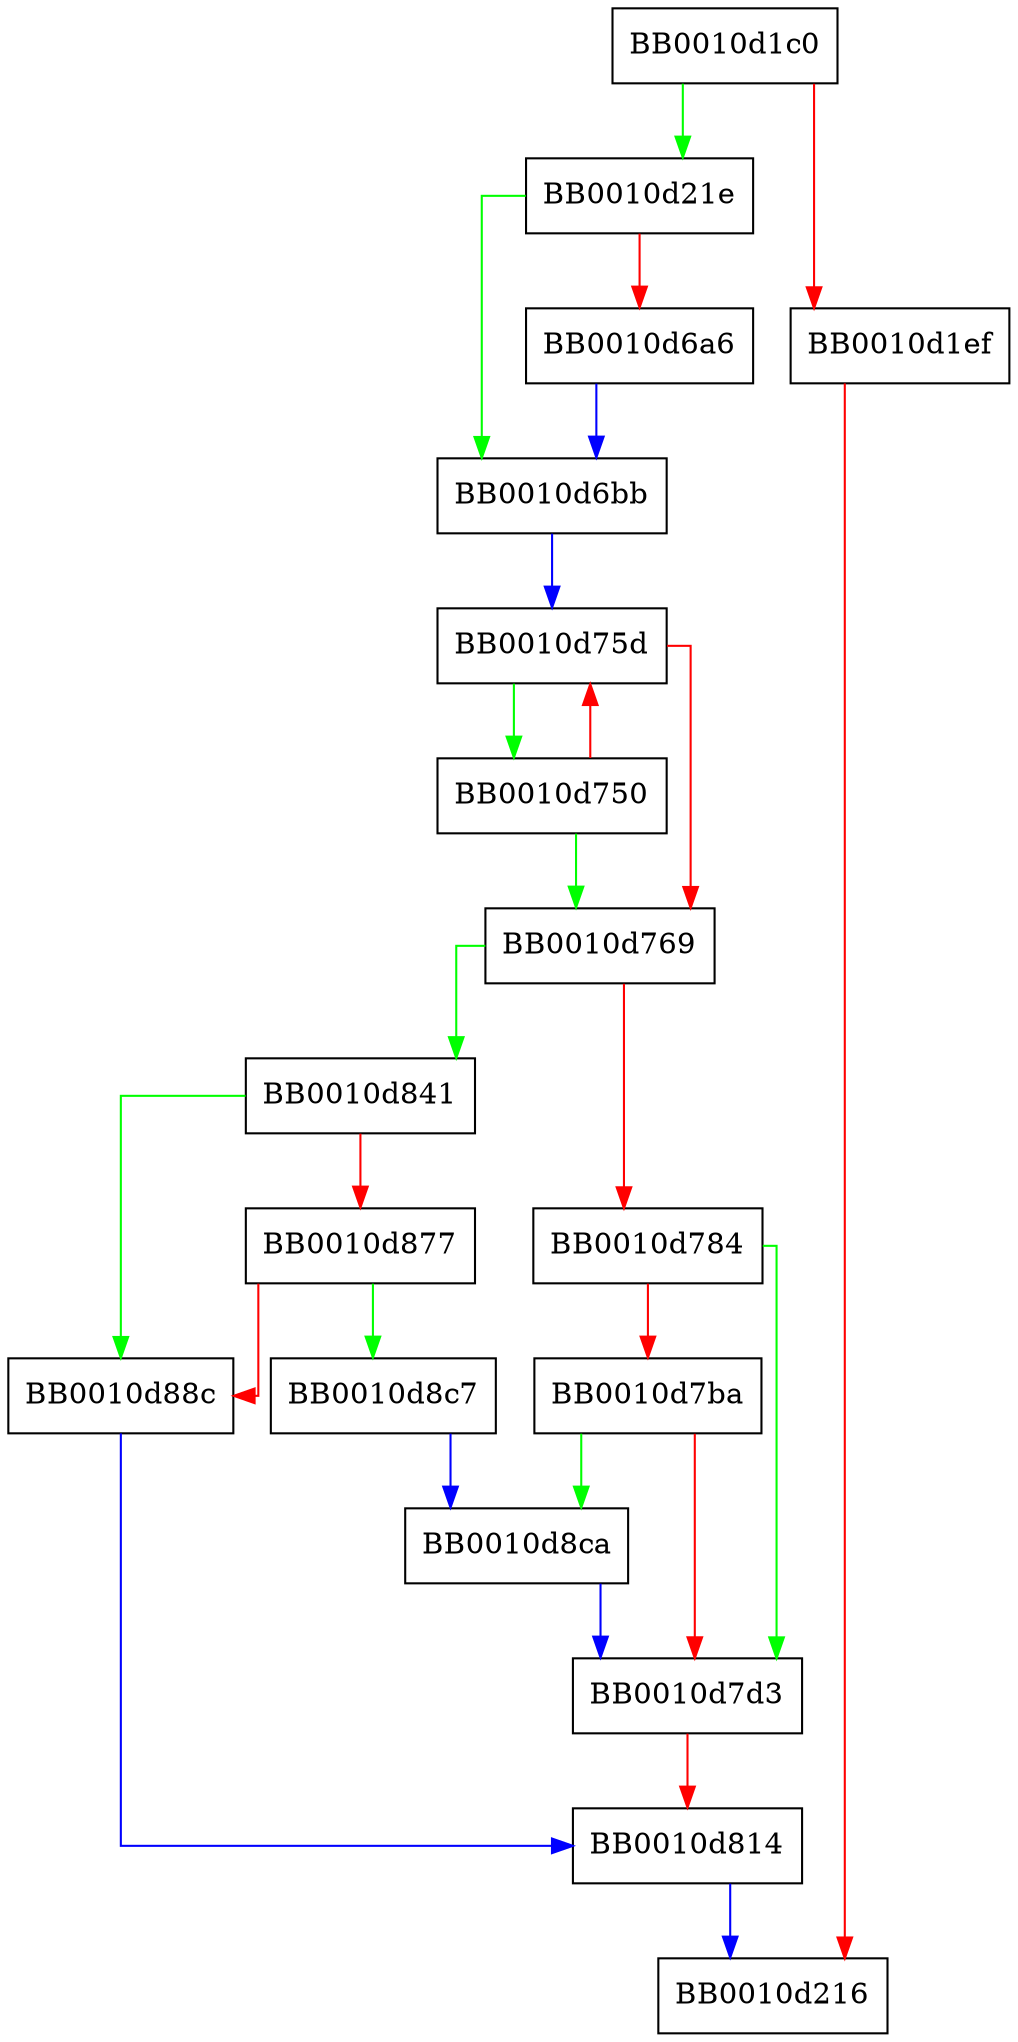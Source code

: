 digraph FUN_0010d1c0 {
  node [shape="box"];
  graph [splines=ortho];
  BB0010d1c0 -> BB0010d21e [color="green"];
  BB0010d1c0 -> BB0010d1ef [color="red"];
  BB0010d1ef -> BB0010d216 [color="red"];
  BB0010d21e -> BB0010d6bb [color="green"];
  BB0010d21e -> BB0010d6a6 [color="red"];
  BB0010d6a6 -> BB0010d6bb [color="blue"];
  BB0010d6bb -> BB0010d75d [color="blue"];
  BB0010d750 -> BB0010d769 [color="green"];
  BB0010d750 -> BB0010d75d [color="red"];
  BB0010d75d -> BB0010d750 [color="green"];
  BB0010d75d -> BB0010d769 [color="red"];
  BB0010d769 -> BB0010d841 [color="green"];
  BB0010d769 -> BB0010d784 [color="red"];
  BB0010d784 -> BB0010d7d3 [color="green"];
  BB0010d784 -> BB0010d7ba [color="red"];
  BB0010d7ba -> BB0010d8ca [color="green"];
  BB0010d7ba -> BB0010d7d3 [color="red"];
  BB0010d7d3 -> BB0010d814 [color="red"];
  BB0010d814 -> BB0010d216 [color="blue"];
  BB0010d841 -> BB0010d88c [color="green"];
  BB0010d841 -> BB0010d877 [color="red"];
  BB0010d877 -> BB0010d8c7 [color="green"];
  BB0010d877 -> BB0010d88c [color="red"];
  BB0010d88c -> BB0010d814 [color="blue"];
  BB0010d8c7 -> BB0010d8ca [color="blue"];
  BB0010d8ca -> BB0010d7d3 [color="blue"];
}
